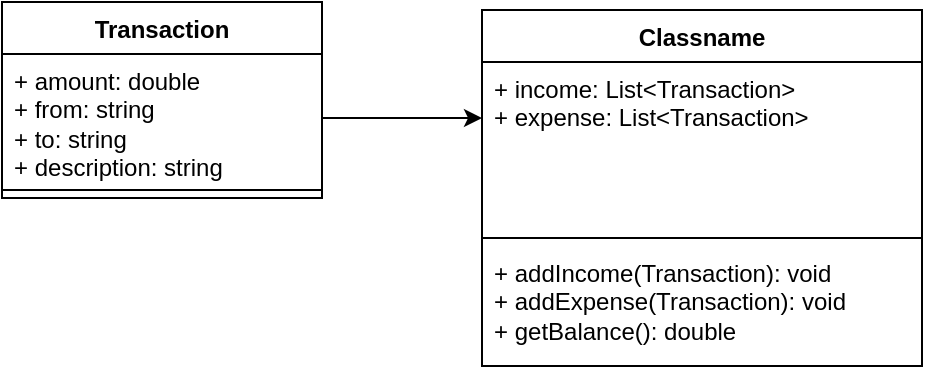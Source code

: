 <mxfile version="24.7.16">
  <diagram name="Page-1" id="UyYhC8orYBDgXDfJ--xv">
    <mxGraphModel dx="1434" dy="785" grid="1" gridSize="10" guides="1" tooltips="1" connect="1" arrows="1" fold="1" page="1" pageScale="1" pageWidth="850" pageHeight="1100" math="0" shadow="0">
      <root>
        <mxCell id="0" />
        <mxCell id="1" parent="0" />
        <mxCell id="dEFqAUD2c1VJylk1qM4m-7" value="Transaction" style="swimlane;fontStyle=1;align=center;verticalAlign=top;childLayout=stackLayout;horizontal=1;startSize=26;horizontalStack=0;resizeParent=1;resizeParentMax=0;resizeLast=0;collapsible=1;marginBottom=0;whiteSpace=wrap;html=1;" vertex="1" parent="1">
          <mxGeometry x="260" y="330" width="160" height="98" as="geometry" />
        </mxCell>
        <mxCell id="dEFqAUD2c1VJylk1qM4m-8" value="+ amount: double&lt;div&gt;+ from: string&lt;/div&gt;&lt;div&gt;+ to: string&lt;/div&gt;&lt;div&gt;+ description: string&lt;/div&gt;" style="text;strokeColor=none;fillColor=none;align=left;verticalAlign=top;spacingLeft=4;spacingRight=4;overflow=hidden;rotatable=0;points=[[0,0.5],[1,0.5]];portConstraint=eastwest;whiteSpace=wrap;html=1;" vertex="1" parent="dEFqAUD2c1VJylk1qM4m-7">
          <mxGeometry y="26" width="160" height="64" as="geometry" />
        </mxCell>
        <mxCell id="dEFqAUD2c1VJylk1qM4m-9" value="" style="line;strokeWidth=1;fillColor=none;align=left;verticalAlign=middle;spacingTop=-1;spacingLeft=3;spacingRight=3;rotatable=0;labelPosition=right;points=[];portConstraint=eastwest;strokeColor=inherit;" vertex="1" parent="dEFqAUD2c1VJylk1qM4m-7">
          <mxGeometry y="90" width="160" height="8" as="geometry" />
        </mxCell>
        <mxCell id="dEFqAUD2c1VJylk1qM4m-14" style="edgeStyle=orthogonalEdgeStyle;rounded=0;orthogonalLoop=1;jettySize=auto;html=1;entryX=0;entryY=0.5;entryDx=0;entryDy=0;" edge="1" parent="1" source="dEFqAUD2c1VJylk1qM4m-8">
          <mxGeometry relative="1" as="geometry">
            <mxPoint x="500" y="388" as="targetPoint" />
          </mxGeometry>
        </mxCell>
        <mxCell id="dEFqAUD2c1VJylk1qM4m-19" value="Classname" style="swimlane;fontStyle=1;align=center;verticalAlign=top;childLayout=stackLayout;horizontal=1;startSize=26;horizontalStack=0;resizeParent=1;resizeParentMax=0;resizeLast=0;collapsible=1;marginBottom=0;whiteSpace=wrap;html=1;" vertex="1" parent="1">
          <mxGeometry x="500" y="334" width="220" height="178" as="geometry" />
        </mxCell>
        <mxCell id="dEFqAUD2c1VJylk1qM4m-20" value="+ income: List&amp;lt;Transaction&amp;gt;&lt;div&gt;+ expense: List&amp;lt;Transaction&amp;gt;&lt;/div&gt;" style="text;strokeColor=none;fillColor=none;align=left;verticalAlign=top;spacingLeft=4;spacingRight=4;overflow=hidden;rotatable=0;points=[[0,0.5],[1,0.5]];portConstraint=eastwest;whiteSpace=wrap;html=1;" vertex="1" parent="dEFqAUD2c1VJylk1qM4m-19">
          <mxGeometry y="26" width="220" height="84" as="geometry" />
        </mxCell>
        <mxCell id="dEFqAUD2c1VJylk1qM4m-21" value="" style="line;strokeWidth=1;fillColor=none;align=left;verticalAlign=middle;spacingTop=-1;spacingLeft=3;spacingRight=3;rotatable=0;labelPosition=right;points=[];portConstraint=eastwest;strokeColor=inherit;" vertex="1" parent="dEFqAUD2c1VJylk1qM4m-19">
          <mxGeometry y="110" width="220" height="8" as="geometry" />
        </mxCell>
        <mxCell id="dEFqAUD2c1VJylk1qM4m-22" value="+ addIncome(Transaction): void&lt;div&gt;+ addExpense(Transaction): void&lt;/div&gt;&lt;div&gt;+ getBalance(): double&lt;/div&gt;" style="text;strokeColor=none;fillColor=none;align=left;verticalAlign=top;spacingLeft=4;spacingRight=4;overflow=hidden;rotatable=0;points=[[0,0.5],[1,0.5]];portConstraint=eastwest;whiteSpace=wrap;html=1;" vertex="1" parent="dEFqAUD2c1VJylk1qM4m-19">
          <mxGeometry y="118" width="220" height="60" as="geometry" />
        </mxCell>
      </root>
    </mxGraphModel>
  </diagram>
</mxfile>
